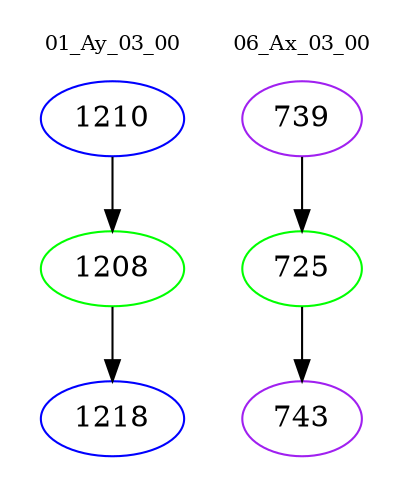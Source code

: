 digraph{
subgraph cluster_0 {
color = white
label = "01_Ay_03_00";
fontsize=10;
T0_1210 [label="1210", color="blue"]
T0_1210 -> T0_1208 [color="black"]
T0_1208 [label="1208", color="green"]
T0_1208 -> T0_1218 [color="black"]
T0_1218 [label="1218", color="blue"]
}
subgraph cluster_1 {
color = white
label = "06_Ax_03_00";
fontsize=10;
T1_739 [label="739", color="purple"]
T1_739 -> T1_725 [color="black"]
T1_725 [label="725", color="green"]
T1_725 -> T1_743 [color="black"]
T1_743 [label="743", color="purple"]
}
}
